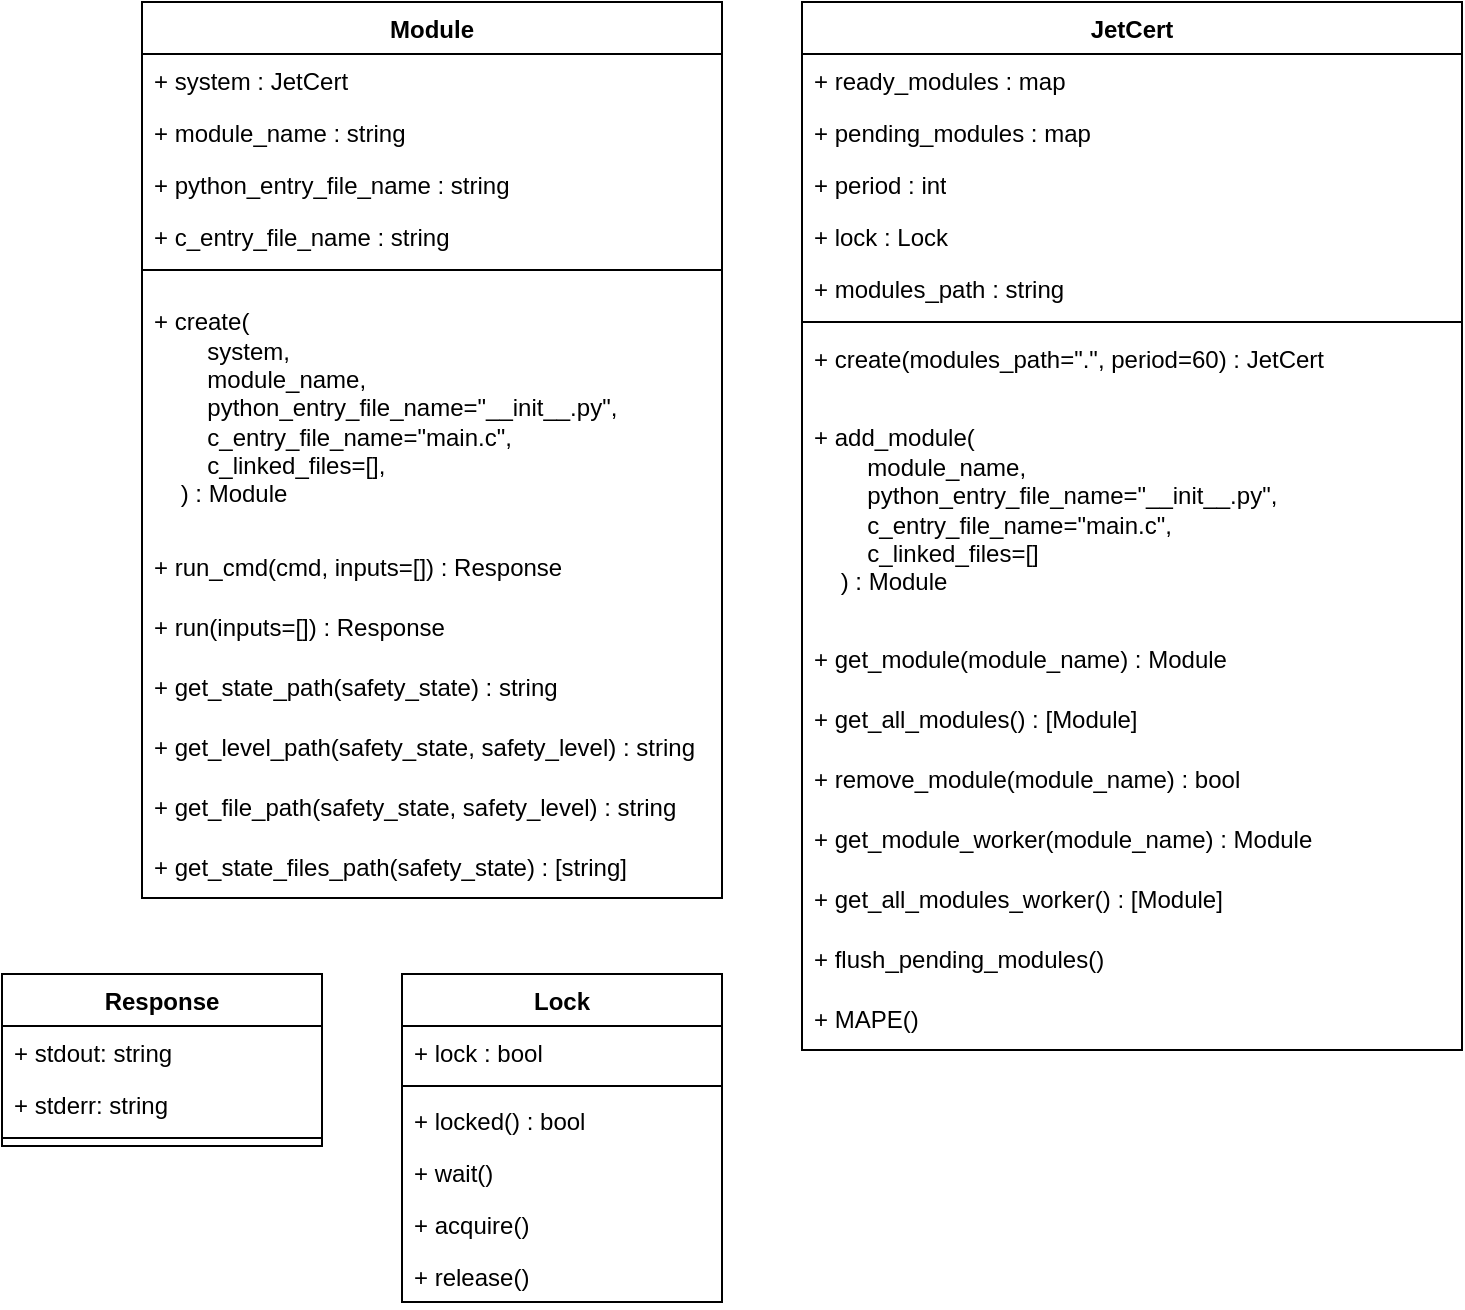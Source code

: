 <mxfile version="24.5.2" type="device">
  <diagram name="Page-1" id="sCCWgGLnV5v6deUDyYkf">
    <mxGraphModel dx="1434" dy="763" grid="1" gridSize="10" guides="1" tooltips="1" connect="1" arrows="1" fold="1" page="1" pageScale="1" pageWidth="850" pageHeight="1100" math="0" shadow="0">
      <root>
        <mxCell id="0" />
        <mxCell id="1" parent="0" />
        <mxCell id="JcQT5RMm1hwty8t5-v7B-35" value="JetCert" style="swimlane;fontStyle=1;align=center;verticalAlign=top;childLayout=stackLayout;horizontal=1;startSize=26;horizontalStack=0;resizeParent=1;resizeParentMax=0;resizeLast=0;collapsible=1;marginBottom=0;whiteSpace=wrap;html=1;" vertex="1" parent="1">
          <mxGeometry x="400" y="104" width="330" height="524" as="geometry">
            <mxRectangle x="265" y="56.5" width="100" height="30" as="alternateBounds" />
          </mxGeometry>
        </mxCell>
        <mxCell id="JcQT5RMm1hwty8t5-v7B-36" value="+ ready_modules : map" style="text;strokeColor=none;fillColor=none;align=left;verticalAlign=top;spacingLeft=4;spacingRight=4;overflow=hidden;rotatable=0;points=[[0,0.5],[1,0.5]];portConstraint=eastwest;whiteSpace=wrap;html=1;" vertex="1" parent="JcQT5RMm1hwty8t5-v7B-35">
          <mxGeometry y="26" width="330" height="26" as="geometry" />
        </mxCell>
        <mxCell id="JcQT5RMm1hwty8t5-v7B-66" value="+ pending_modules : map" style="text;strokeColor=none;fillColor=none;align=left;verticalAlign=top;spacingLeft=4;spacingRight=4;overflow=hidden;rotatable=0;points=[[0,0.5],[1,0.5]];portConstraint=eastwest;whiteSpace=wrap;html=1;" vertex="1" parent="JcQT5RMm1hwty8t5-v7B-35">
          <mxGeometry y="52" width="330" height="26" as="geometry" />
        </mxCell>
        <mxCell id="JcQT5RMm1hwty8t5-v7B-68" value="+ period : int" style="text;strokeColor=none;fillColor=none;align=left;verticalAlign=top;spacingLeft=4;spacingRight=4;overflow=hidden;rotatable=0;points=[[0,0.5],[1,0.5]];portConstraint=eastwest;whiteSpace=wrap;html=1;" vertex="1" parent="JcQT5RMm1hwty8t5-v7B-35">
          <mxGeometry y="78" width="330" height="26" as="geometry" />
        </mxCell>
        <mxCell id="JcQT5RMm1hwty8t5-v7B-69" value="+ lock : Lock" style="text;strokeColor=none;fillColor=none;align=left;verticalAlign=top;spacingLeft=4;spacingRight=4;overflow=hidden;rotatable=0;points=[[0,0.5],[1,0.5]];portConstraint=eastwest;whiteSpace=wrap;html=1;" vertex="1" parent="JcQT5RMm1hwty8t5-v7B-35">
          <mxGeometry y="104" width="330" height="26" as="geometry" />
        </mxCell>
        <mxCell id="JcQT5RMm1hwty8t5-v7B-67" value="+ modules_path : string" style="text;strokeColor=none;fillColor=none;align=left;verticalAlign=top;spacingLeft=4;spacingRight=4;overflow=hidden;rotatable=0;points=[[0,0.5],[1,0.5]];portConstraint=eastwest;whiteSpace=wrap;html=1;" vertex="1" parent="JcQT5RMm1hwty8t5-v7B-35">
          <mxGeometry y="130" width="330" height="26" as="geometry" />
        </mxCell>
        <mxCell id="JcQT5RMm1hwty8t5-v7B-37" value="" style="line;strokeWidth=1;fillColor=none;align=left;verticalAlign=middle;spacingTop=-1;spacingLeft=3;spacingRight=3;rotatable=0;labelPosition=right;points=[];portConstraint=eastwest;strokeColor=inherit;" vertex="1" parent="JcQT5RMm1hwty8t5-v7B-35">
          <mxGeometry y="156" width="330" height="8" as="geometry" />
        </mxCell>
        <mxCell id="JcQT5RMm1hwty8t5-v7B-3" value="+ create(modules_path=&quot;.&quot;, period=60) :&amp;nbsp;JetCert" style="text;strokeColor=none;fillColor=none;align=left;verticalAlign=middle;spacingLeft=4;spacingRight=4;overflow=hidden;points=[[0,0.5],[1,0.5]];portConstraint=eastwest;rotatable=0;whiteSpace=wrap;html=1;" vertex="1" parent="JcQT5RMm1hwty8t5-v7B-35">
          <mxGeometry y="164" width="330" height="30" as="geometry" />
        </mxCell>
        <mxCell id="JcQT5RMm1hwty8t5-v7B-45" value="&lt;div&gt;+ add_module(&lt;/div&gt;&lt;div&gt;&amp;nbsp; &amp;nbsp; &amp;nbsp; &amp;nbsp; module_name,&lt;/div&gt;&lt;div&gt;&amp;nbsp; &amp;nbsp; &amp;nbsp; &amp;nbsp; python_entry_file_name=&quot;__init__.py&quot;,&lt;/div&gt;&lt;div&gt;&amp;nbsp; &amp;nbsp; &amp;nbsp; &amp;nbsp; c_entry_file_name=&quot;main.c&quot;,&lt;/div&gt;&lt;div&gt;&amp;nbsp; &amp;nbsp; &amp;nbsp; &amp;nbsp; c_linked_files=[]&lt;/div&gt;&lt;div&gt;&amp;nbsp; &amp;nbsp; ) :&amp;nbsp;Module&lt;/div&gt;" style="text;strokeColor=none;fillColor=none;align=left;verticalAlign=middle;spacingLeft=4;spacingRight=4;overflow=hidden;points=[[0,0.5],[1,0.5]];portConstraint=eastwest;rotatable=0;whiteSpace=wrap;html=1;" vertex="1" parent="JcQT5RMm1hwty8t5-v7B-35">
          <mxGeometry y="194" width="330" height="120" as="geometry" />
        </mxCell>
        <mxCell id="JcQT5RMm1hwty8t5-v7B-5" value="+ get_module(module_name) :&amp;nbsp;Module" style="text;strokeColor=none;fillColor=none;align=left;verticalAlign=middle;spacingLeft=4;spacingRight=4;overflow=hidden;points=[[0,0.5],[1,0.5]];portConstraint=eastwest;rotatable=0;whiteSpace=wrap;html=1;" vertex="1" parent="JcQT5RMm1hwty8t5-v7B-35">
          <mxGeometry y="314" width="330" height="30" as="geometry" />
        </mxCell>
        <mxCell id="JcQT5RMm1hwty8t5-v7B-17" value="+ get_all_modules() : [Module]" style="text;strokeColor=none;fillColor=none;align=left;verticalAlign=middle;spacingLeft=4;spacingRight=4;overflow=hidden;points=[[0,0.5],[1,0.5]];portConstraint=eastwest;rotatable=0;whiteSpace=wrap;html=1;" vertex="1" parent="JcQT5RMm1hwty8t5-v7B-35">
          <mxGeometry y="344" width="330" height="30" as="geometry" />
        </mxCell>
        <mxCell id="JcQT5RMm1hwty8t5-v7B-18" value="+ remove_module(module_name) : bool" style="text;strokeColor=none;fillColor=none;align=left;verticalAlign=middle;spacingLeft=4;spacingRight=4;overflow=hidden;points=[[0,0.5],[1,0.5]];portConstraint=eastwest;rotatable=0;whiteSpace=wrap;html=1;" vertex="1" parent="JcQT5RMm1hwty8t5-v7B-35">
          <mxGeometry y="374" width="330" height="30" as="geometry" />
        </mxCell>
        <mxCell id="JcQT5RMm1hwty8t5-v7B-19" value="+ get_module_worker(module_name) :&amp;nbsp;Module" style="text;strokeColor=none;fillColor=none;align=left;verticalAlign=middle;spacingLeft=4;spacingRight=4;overflow=hidden;points=[[0,0.5],[1,0.5]];portConstraint=eastwest;rotatable=0;whiteSpace=wrap;html=1;" vertex="1" parent="JcQT5RMm1hwty8t5-v7B-35">
          <mxGeometry y="404" width="330" height="30" as="geometry" />
        </mxCell>
        <mxCell id="JcQT5RMm1hwty8t5-v7B-20" value="+ get_all_modules_worker() : [Module]" style="text;strokeColor=none;fillColor=none;align=left;verticalAlign=middle;spacingLeft=4;spacingRight=4;overflow=hidden;points=[[0,0.5],[1,0.5]];portConstraint=eastwest;rotatable=0;whiteSpace=wrap;html=1;" vertex="1" parent="JcQT5RMm1hwty8t5-v7B-35">
          <mxGeometry y="434" width="330" height="30" as="geometry" />
        </mxCell>
        <mxCell id="JcQT5RMm1hwty8t5-v7B-21" value="+ flush_pending_modules()" style="text;strokeColor=none;fillColor=none;align=left;verticalAlign=middle;spacingLeft=4;spacingRight=4;overflow=hidden;points=[[0,0.5],[1,0.5]];portConstraint=eastwest;rotatable=0;whiteSpace=wrap;html=1;" vertex="1" parent="JcQT5RMm1hwty8t5-v7B-35">
          <mxGeometry y="464" width="330" height="30" as="geometry" />
        </mxCell>
        <mxCell id="JcQT5RMm1hwty8t5-v7B-22" value="+ MAPE()" style="text;strokeColor=none;fillColor=none;align=left;verticalAlign=middle;spacingLeft=4;spacingRight=4;overflow=hidden;points=[[0,0.5],[1,0.5]];portConstraint=eastwest;rotatable=0;whiteSpace=wrap;html=1;" vertex="1" parent="JcQT5RMm1hwty8t5-v7B-35">
          <mxGeometry y="494" width="330" height="30" as="geometry" />
        </mxCell>
        <mxCell id="JcQT5RMm1hwty8t5-v7B-70" value="Module" style="swimlane;fontStyle=1;align=center;verticalAlign=top;childLayout=stackLayout;horizontal=1;startSize=26;horizontalStack=0;resizeParent=1;resizeParentMax=0;resizeLast=0;collapsible=1;marginBottom=0;whiteSpace=wrap;html=1;" vertex="1" parent="1">
          <mxGeometry x="70" y="104" width="290" height="448" as="geometry" />
        </mxCell>
        <mxCell id="JcQT5RMm1hwty8t5-v7B-71" value="+ system : JetCert" style="text;strokeColor=none;fillColor=none;align=left;verticalAlign=top;spacingLeft=4;spacingRight=4;overflow=hidden;rotatable=0;points=[[0,0.5],[1,0.5]];portConstraint=eastwest;whiteSpace=wrap;html=1;" vertex="1" parent="JcQT5RMm1hwty8t5-v7B-70">
          <mxGeometry y="26" width="290" height="26" as="geometry" />
        </mxCell>
        <mxCell id="JcQT5RMm1hwty8t5-v7B-78" value="+ module_name : string" style="text;strokeColor=none;fillColor=none;align=left;verticalAlign=top;spacingLeft=4;spacingRight=4;overflow=hidden;rotatable=0;points=[[0,0.5],[1,0.5]];portConstraint=eastwest;whiteSpace=wrap;html=1;" vertex="1" parent="JcQT5RMm1hwty8t5-v7B-70">
          <mxGeometry y="52" width="290" height="26" as="geometry" />
        </mxCell>
        <mxCell id="JcQT5RMm1hwty8t5-v7B-79" value="+ python_entry_file_name : string" style="text;strokeColor=none;fillColor=none;align=left;verticalAlign=top;spacingLeft=4;spacingRight=4;overflow=hidden;rotatable=0;points=[[0,0.5],[1,0.5]];portConstraint=eastwest;whiteSpace=wrap;html=1;" vertex="1" parent="JcQT5RMm1hwty8t5-v7B-70">
          <mxGeometry y="78" width="290" height="26" as="geometry" />
        </mxCell>
        <mxCell id="JcQT5RMm1hwty8t5-v7B-80" value="+ c_entry_file_name : string" style="text;strokeColor=none;fillColor=none;align=left;verticalAlign=top;spacingLeft=4;spacingRight=4;overflow=hidden;rotatable=0;points=[[0,0.5],[1,0.5]];portConstraint=eastwest;whiteSpace=wrap;html=1;" vertex="1" parent="JcQT5RMm1hwty8t5-v7B-70">
          <mxGeometry y="104" width="290" height="26" as="geometry" />
        </mxCell>
        <mxCell id="JcQT5RMm1hwty8t5-v7B-72" value="" style="line;strokeWidth=1;fillColor=none;align=left;verticalAlign=middle;spacingTop=-1;spacingLeft=3;spacingRight=3;rotatable=0;labelPosition=right;points=[];portConstraint=eastwest;strokeColor=inherit;" vertex="1" parent="JcQT5RMm1hwty8t5-v7B-70">
          <mxGeometry y="130" width="290" height="8" as="geometry" />
        </mxCell>
        <mxCell id="JcQT5RMm1hwty8t5-v7B-7" value="&lt;div&gt;+ create(&lt;/div&gt;&lt;div&gt;&amp;nbsp; &amp;nbsp; &amp;nbsp; &amp;nbsp; system,&lt;/div&gt;&lt;div&gt;&amp;nbsp; &amp;nbsp; &amp;nbsp; &amp;nbsp; module_name,&lt;/div&gt;&lt;div&gt;&amp;nbsp; &amp;nbsp; &amp;nbsp; &amp;nbsp; python_entry_file_name=&quot;__init__.py&quot;,&lt;/div&gt;&lt;div&gt;&amp;nbsp; &amp;nbsp; &amp;nbsp; &amp;nbsp; c_entry_file_name=&quot;main.c&quot;,&lt;/div&gt;&lt;div&gt;&amp;nbsp; &amp;nbsp; &amp;nbsp; &amp;nbsp; c_linked_files=[],&lt;/div&gt;&lt;div&gt;&amp;nbsp; &amp;nbsp; ) :&amp;nbsp;Module&lt;/div&gt;" style="text;strokeColor=none;fillColor=none;align=left;verticalAlign=middle;spacingLeft=4;spacingRight=4;overflow=hidden;points=[[0,0.5],[1,0.5]];portConstraint=eastwest;rotatable=0;whiteSpace=wrap;html=1;" vertex="1" parent="JcQT5RMm1hwty8t5-v7B-70">
          <mxGeometry y="138" width="290" height="130" as="geometry" />
        </mxCell>
        <mxCell id="JcQT5RMm1hwty8t5-v7B-8" value="+ run_cmd(cmd, inputs=[]) :&amp;nbsp;Response" style="text;strokeColor=none;fillColor=none;align=left;verticalAlign=middle;spacingLeft=4;spacingRight=4;overflow=hidden;points=[[0,0.5],[1,0.5]];portConstraint=eastwest;rotatable=0;whiteSpace=wrap;html=1;" vertex="1" parent="JcQT5RMm1hwty8t5-v7B-70">
          <mxGeometry y="268" width="290" height="30" as="geometry" />
        </mxCell>
        <mxCell id="JcQT5RMm1hwty8t5-v7B-9" value="+ run(inputs=[]) :&amp;nbsp;Response" style="text;strokeColor=none;fillColor=none;align=left;verticalAlign=middle;spacingLeft=4;spacingRight=4;overflow=hidden;points=[[0,0.5],[1,0.5]];portConstraint=eastwest;rotatable=0;whiteSpace=wrap;html=1;" vertex="1" parent="JcQT5RMm1hwty8t5-v7B-70">
          <mxGeometry y="298" width="290" height="30" as="geometry" />
        </mxCell>
        <mxCell id="JcQT5RMm1hwty8t5-v7B-25" value="+ get_state_path(safety_state) : string" style="text;strokeColor=none;fillColor=none;align=left;verticalAlign=middle;spacingLeft=4;spacingRight=4;overflow=hidden;points=[[0,0.5],[1,0.5]];portConstraint=eastwest;rotatable=0;whiteSpace=wrap;html=1;" vertex="1" parent="JcQT5RMm1hwty8t5-v7B-70">
          <mxGeometry y="328" width="290" height="30" as="geometry" />
        </mxCell>
        <mxCell id="JcQT5RMm1hwty8t5-v7B-31" value="+ get_level_path(safety_state, safety_level) : string" style="text;strokeColor=none;fillColor=none;align=left;verticalAlign=middle;spacingLeft=4;spacingRight=4;overflow=hidden;points=[[0,0.5],[1,0.5]];portConstraint=eastwest;rotatable=0;whiteSpace=wrap;html=1;" vertex="1" parent="JcQT5RMm1hwty8t5-v7B-70">
          <mxGeometry y="358" width="290" height="30" as="geometry" />
        </mxCell>
        <mxCell id="JcQT5RMm1hwty8t5-v7B-32" value="+ get_file_path(safety_state, safety_level) : string" style="text;strokeColor=none;fillColor=none;align=left;verticalAlign=middle;spacingLeft=4;spacingRight=4;overflow=hidden;points=[[0,0.5],[1,0.5]];portConstraint=eastwest;rotatable=0;whiteSpace=wrap;html=1;" vertex="1" parent="JcQT5RMm1hwty8t5-v7B-70">
          <mxGeometry y="388" width="290" height="30" as="geometry" />
        </mxCell>
        <mxCell id="JcQT5RMm1hwty8t5-v7B-33" value="+ get_state_files_path(safety_state) : [string]" style="text;strokeColor=none;fillColor=none;align=left;verticalAlign=middle;spacingLeft=4;spacingRight=4;overflow=hidden;points=[[0,0.5],[1,0.5]];portConstraint=eastwest;rotatable=0;whiteSpace=wrap;html=1;" vertex="1" parent="JcQT5RMm1hwty8t5-v7B-70">
          <mxGeometry y="418" width="290" height="30" as="geometry" />
        </mxCell>
        <mxCell id="JcQT5RMm1hwty8t5-v7B-74" value="Response" style="swimlane;fontStyle=1;align=center;verticalAlign=top;childLayout=stackLayout;horizontal=1;startSize=26;horizontalStack=0;resizeParent=1;resizeParentMax=0;resizeLast=0;collapsible=1;marginBottom=0;whiteSpace=wrap;html=1;" vertex="1" parent="1">
          <mxGeometry y="590" width="160" height="86" as="geometry" />
        </mxCell>
        <mxCell id="JcQT5RMm1hwty8t5-v7B-75" value="+ stdout: string" style="text;strokeColor=none;fillColor=none;align=left;verticalAlign=top;spacingLeft=4;spacingRight=4;overflow=hidden;rotatable=0;points=[[0,0.5],[1,0.5]];portConstraint=eastwest;whiteSpace=wrap;html=1;" vertex="1" parent="JcQT5RMm1hwty8t5-v7B-74">
          <mxGeometry y="26" width="160" height="26" as="geometry" />
        </mxCell>
        <mxCell id="JcQT5RMm1hwty8t5-v7B-81" value="+ stderr: string" style="text;strokeColor=none;fillColor=none;align=left;verticalAlign=top;spacingLeft=4;spacingRight=4;overflow=hidden;rotatable=0;points=[[0,0.5],[1,0.5]];portConstraint=eastwest;whiteSpace=wrap;html=1;" vertex="1" parent="JcQT5RMm1hwty8t5-v7B-74">
          <mxGeometry y="52" width="160" height="26" as="geometry" />
        </mxCell>
        <mxCell id="JcQT5RMm1hwty8t5-v7B-76" value="" style="line;strokeWidth=1;fillColor=none;align=left;verticalAlign=middle;spacingTop=-1;spacingLeft=3;spacingRight=3;rotatable=0;labelPosition=right;points=[];portConstraint=eastwest;strokeColor=inherit;" vertex="1" parent="JcQT5RMm1hwty8t5-v7B-74">
          <mxGeometry y="78" width="160" height="8" as="geometry" />
        </mxCell>
        <mxCell id="JcQT5RMm1hwty8t5-v7B-82" value="Lock" style="swimlane;fontStyle=1;align=center;verticalAlign=top;childLayout=stackLayout;horizontal=1;startSize=26;horizontalStack=0;resizeParent=1;resizeParentMax=0;resizeLast=0;collapsible=1;marginBottom=0;whiteSpace=wrap;html=1;" vertex="1" parent="1">
          <mxGeometry x="200" y="590" width="160" height="164" as="geometry" />
        </mxCell>
        <mxCell id="JcQT5RMm1hwty8t5-v7B-83" value="+ lock : bool" style="text;strokeColor=none;fillColor=none;align=left;verticalAlign=top;spacingLeft=4;spacingRight=4;overflow=hidden;rotatable=0;points=[[0,0.5],[1,0.5]];portConstraint=eastwest;whiteSpace=wrap;html=1;" vertex="1" parent="JcQT5RMm1hwty8t5-v7B-82">
          <mxGeometry y="26" width="160" height="26" as="geometry" />
        </mxCell>
        <mxCell id="JcQT5RMm1hwty8t5-v7B-84" value="" style="line;strokeWidth=1;fillColor=none;align=left;verticalAlign=middle;spacingTop=-1;spacingLeft=3;spacingRight=3;rotatable=0;labelPosition=right;points=[];portConstraint=eastwest;strokeColor=inherit;" vertex="1" parent="JcQT5RMm1hwty8t5-v7B-82">
          <mxGeometry y="52" width="160" height="8" as="geometry" />
        </mxCell>
        <mxCell id="JcQT5RMm1hwty8t5-v7B-85" value="+ locked() : bool" style="text;strokeColor=none;fillColor=none;align=left;verticalAlign=top;spacingLeft=4;spacingRight=4;overflow=hidden;rotatable=0;points=[[0,0.5],[1,0.5]];portConstraint=eastwest;whiteSpace=wrap;html=1;" vertex="1" parent="JcQT5RMm1hwty8t5-v7B-82">
          <mxGeometry y="60" width="160" height="26" as="geometry" />
        </mxCell>
        <mxCell id="JcQT5RMm1hwty8t5-v7B-86" value="+ wait()" style="text;strokeColor=none;fillColor=none;align=left;verticalAlign=top;spacingLeft=4;spacingRight=4;overflow=hidden;rotatable=0;points=[[0,0.5],[1,0.5]];portConstraint=eastwest;whiteSpace=wrap;html=1;" vertex="1" parent="JcQT5RMm1hwty8t5-v7B-82">
          <mxGeometry y="86" width="160" height="26" as="geometry" />
        </mxCell>
        <mxCell id="JcQT5RMm1hwty8t5-v7B-87" value="+ acquire()" style="text;strokeColor=none;fillColor=none;align=left;verticalAlign=top;spacingLeft=4;spacingRight=4;overflow=hidden;rotatable=0;points=[[0,0.5],[1,0.5]];portConstraint=eastwest;whiteSpace=wrap;html=1;" vertex="1" parent="JcQT5RMm1hwty8t5-v7B-82">
          <mxGeometry y="112" width="160" height="26" as="geometry" />
        </mxCell>
        <mxCell id="JcQT5RMm1hwty8t5-v7B-88" value="+ release()" style="text;strokeColor=none;fillColor=none;align=left;verticalAlign=top;spacingLeft=4;spacingRight=4;overflow=hidden;rotatable=0;points=[[0,0.5],[1,0.5]];portConstraint=eastwest;whiteSpace=wrap;html=1;" vertex="1" parent="JcQT5RMm1hwty8t5-v7B-82">
          <mxGeometry y="138" width="160" height="26" as="geometry" />
        </mxCell>
      </root>
    </mxGraphModel>
  </diagram>
</mxfile>
